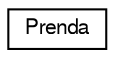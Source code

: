 digraph "Representación gráfica de la clase"
{
  edge [fontname="FreeSans",fontsize="10",labelfontname="FreeSans",labelfontsize="10"];
  node [fontname="FreeSans",fontsize="10",shape=record];
  rankdir="LR";
  Node0 [label="Prenda",height=0.2,width=0.4,color="black", fillcolor="white", style="filled",URL="$class_prenda.html",tooltip="Representa una prenda de ropa con atributos peso y color. "];
}
